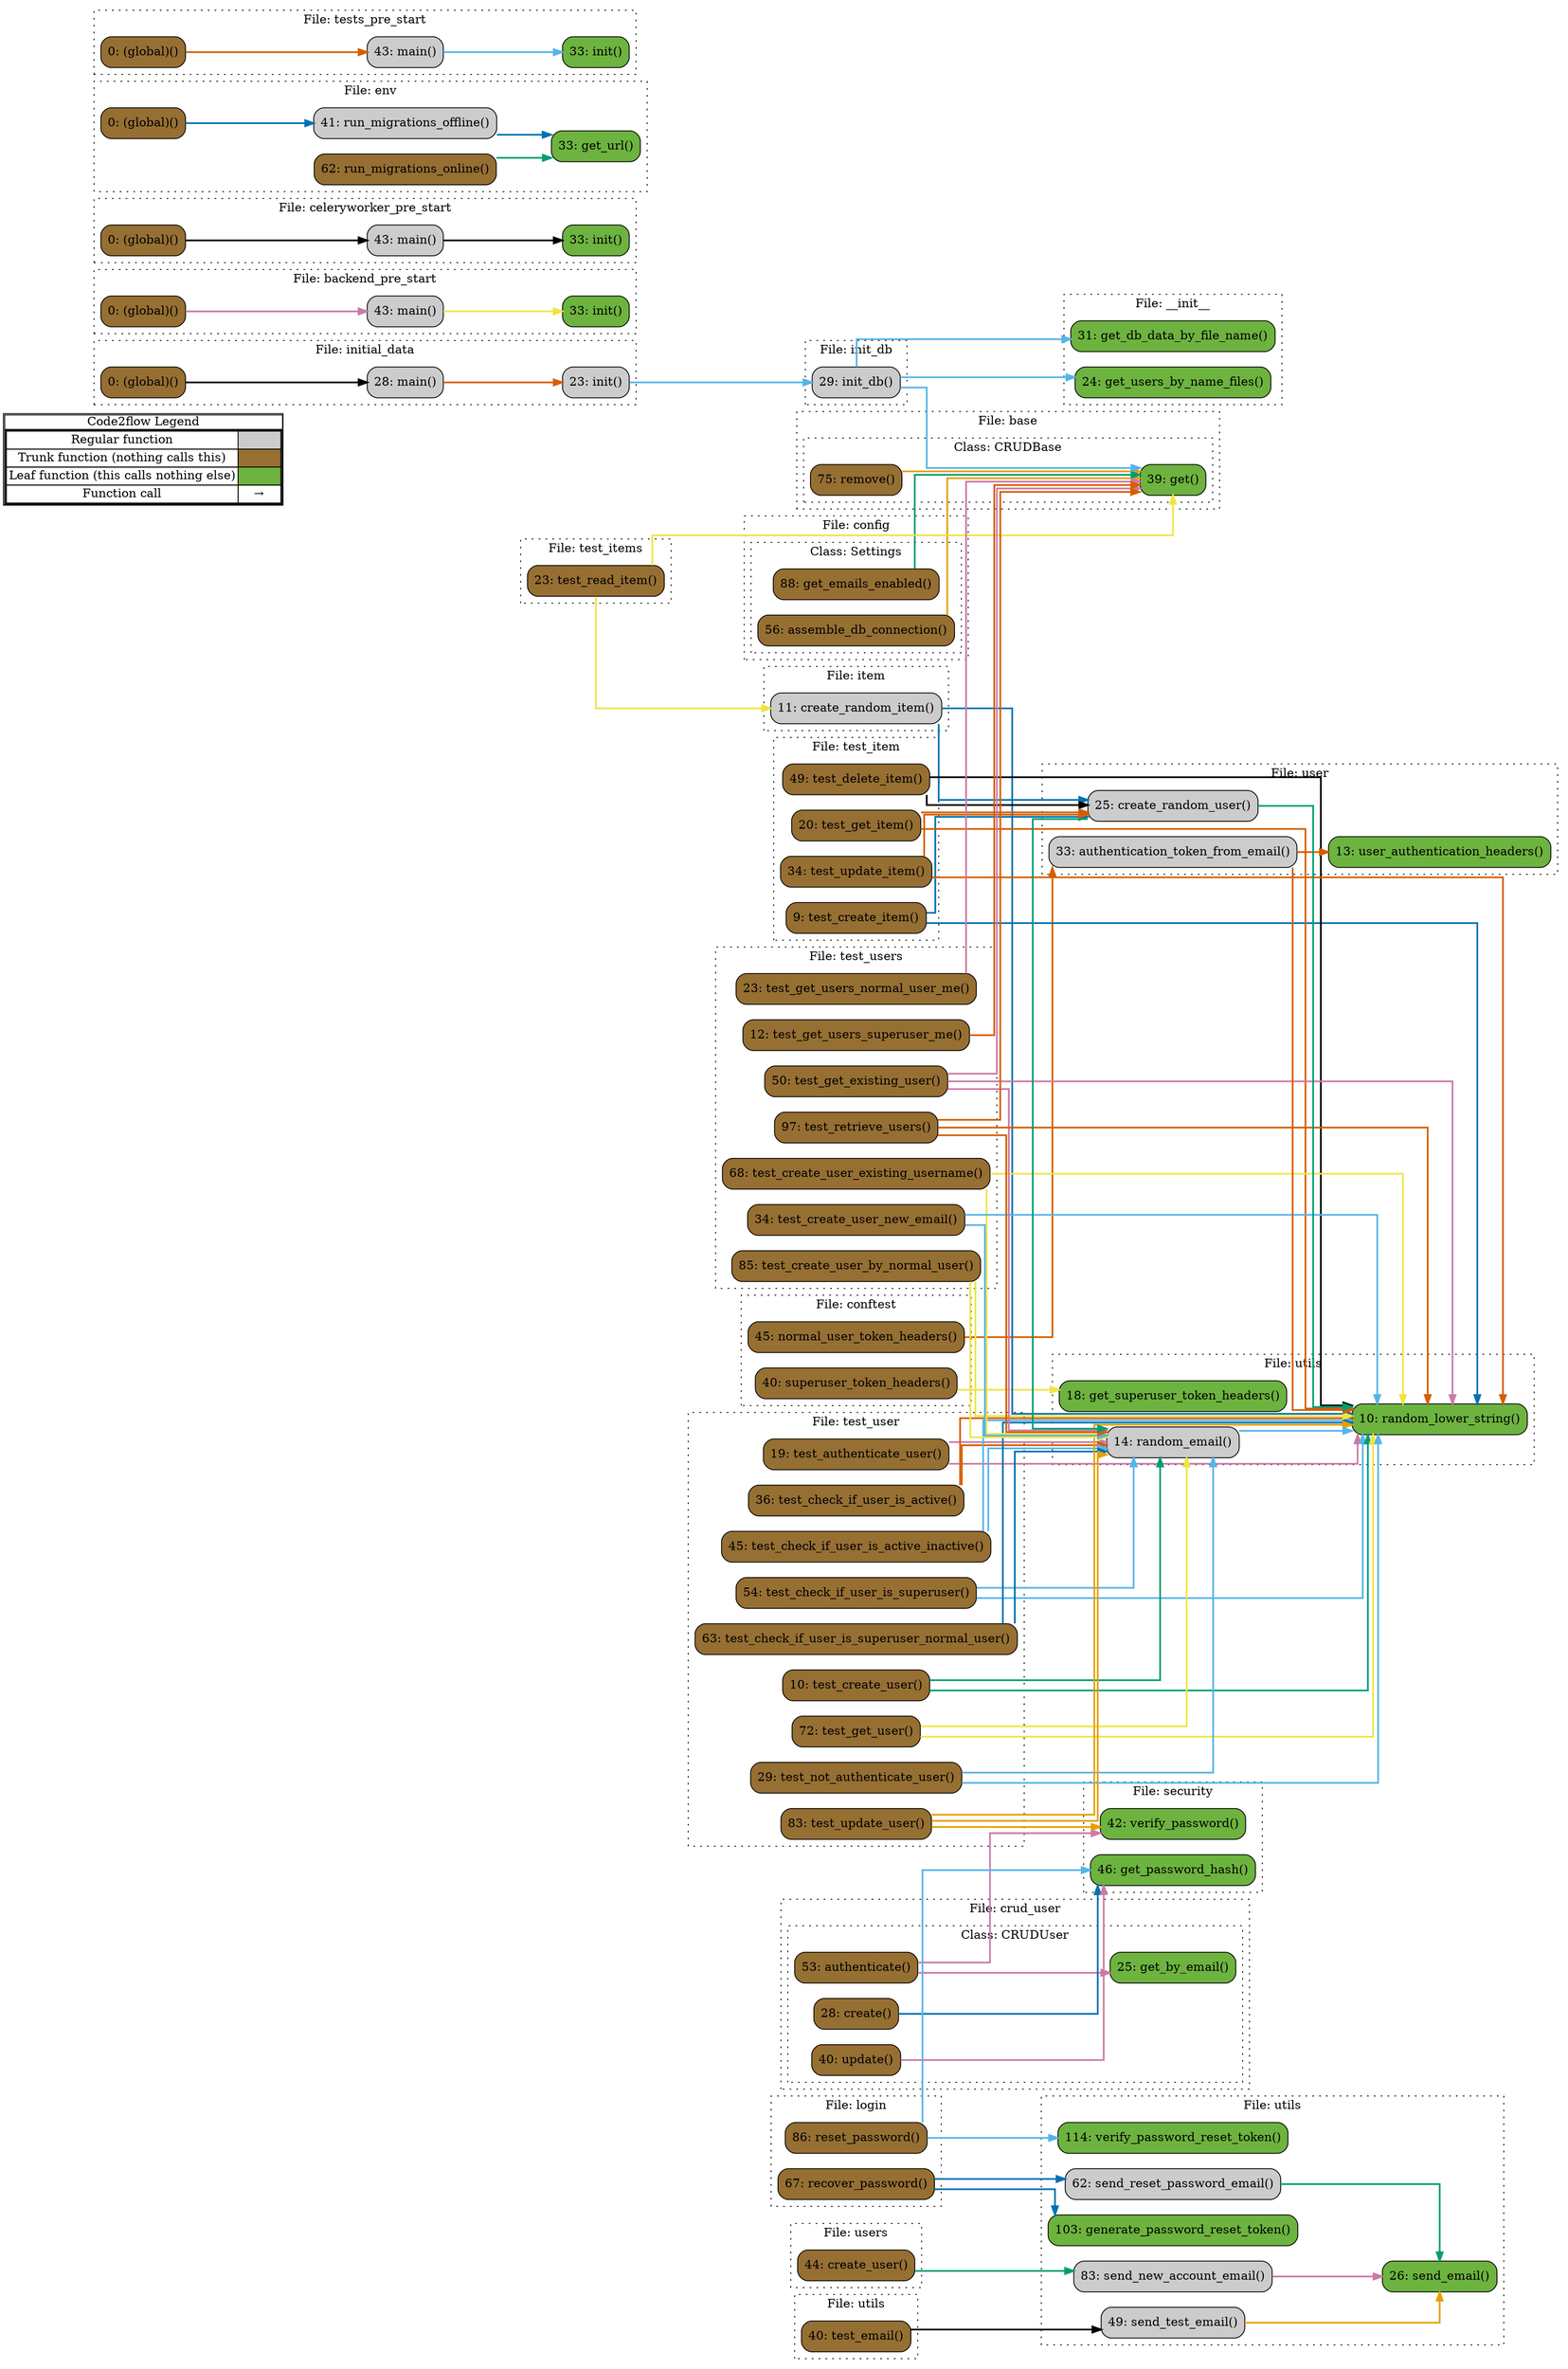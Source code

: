 digraph G {
concentrate=true;
splines="ortho";
rankdir="LR";
subgraph legend{
    rank = min;
    label = "legend";
    Legend [shape=none, margin=0, label = <
        <table cellspacing="0" cellpadding="0" border="1"><tr><td>Code2flow Legend</td></tr><tr><td>
        <table cellspacing="0">
        <tr><td>Regular function</td><td width="50px" bgcolor='#cccccc'></td></tr>
        <tr><td>Trunk function (nothing calls this)</td><td bgcolor='#966F33'></td></tr>
        <tr><td>Leaf function (this calls nothing else)</td><td bgcolor='#6db33f'></td></tr>
        <tr><td>Function call</td><td><font color='black'>&#8594;</font></td></tr>
        </table></td></tr></table>
        >];
}node_333701f2 [label="31: get_db_data_by_file_name()" name="__init__::get_db_data_by_file_name" shape="rect" style="rounded,filled" fillcolor="#6db33f" ];
node_c9047f4b [label="24: get_users_by_name_files()" name="__init__::get_users_by_name_files" shape="rect" style="rounded,filled" fillcolor="#6db33f" ];
node_01b5b3c7 [label="0: (global)()" name="backend_pre_start::(global)" shape="rect" style="rounded,filled" fillcolor="#966F33" ];
node_2727b112 [label="33: init()" name="backend_pre_start::init" shape="rect" style="rounded,filled" fillcolor="#6db33f" ];
node_000f9c84 [label="43: main()" name="backend_pre_start::main" shape="rect" style="rounded,filled" fillcolor="#cccccc" ];
node_b9b0be7f [label="39: get()" name="base::CRUDBase.get" shape="rect" style="rounded,filled" fillcolor="#6db33f" ];
node_9f102799 [label="75: remove()" name="base::CRUDBase.remove" shape="rect" style="rounded,filled" fillcolor="#966F33" ];
node_f4d4f120 [label="0: (global)()" name="celeryworker_pre_start::(global)" shape="rect" style="rounded,filled" fillcolor="#966F33" ];
node_5871d1dd [label="33: init()" name="celeryworker_pre_start::init" shape="rect" style="rounded,filled" fillcolor="#6db33f" ];
node_b641c958 [label="43: main()" name="celeryworker_pre_start::main" shape="rect" style="rounded,filled" fillcolor="#cccccc" ];
node_100ef1e9 [label="56: assemble_db_connection()" name="config::Settings.assemble_db_connection" shape="rect" style="rounded,filled" fillcolor="#966F33" ];
node_a5d61f53 [label="88: get_emails_enabled()" name="config::Settings.get_emails_enabled" shape="rect" style="rounded,filled" fillcolor="#966F33" ];
node_4ec93a4e [label="45: normal_user_token_headers()" name="conftest::normal_user_token_headers" shape="rect" style="rounded,filled" fillcolor="#966F33" ];
node_cfcad494 [label="40: superuser_token_headers()" name="conftest::superuser_token_headers" shape="rect" style="rounded,filled" fillcolor="#966F33" ];
node_60a8619f [label="53: authenticate()" name="crud_user::CRUDUser.authenticate" shape="rect" style="rounded,filled" fillcolor="#966F33" ];
node_fc25f375 [label="28: create()" name="crud_user::CRUDUser.create" shape="rect" style="rounded,filled" fillcolor="#966F33" ];
node_ea167147 [label="25: get_by_email()" name="crud_user::CRUDUser.get_by_email" shape="rect" style="rounded,filled" fillcolor="#6db33f" ];
node_29d00c27 [label="40: update()" name="crud_user::CRUDUser.update" shape="rect" style="rounded,filled" fillcolor="#966F33" ];
node_20e8957d [label="0: (global)()" name="env::(global)" shape="rect" style="rounded,filled" fillcolor="#966F33" ];
node_2eff74b4 [label="33: get_url()" name="env::get_url" shape="rect" style="rounded,filled" fillcolor="#6db33f" ];
node_642913e5 [label="41: run_migrations_offline()" name="env::run_migrations_offline" shape="rect" style="rounded,filled" fillcolor="#cccccc" ];
node_87504cc3 [label="62: run_migrations_online()" name="env::run_migrations_online" shape="rect" style="rounded,filled" fillcolor="#966F33" ];
node_49b619ea [label="29: init_db()" name="init_db::init_db" shape="rect" style="rounded,filled" fillcolor="#cccccc" ];
node_f78ca6a8 [label="0: (global)()" name="initial_data::(global)" shape="rect" style="rounded,filled" fillcolor="#966F33" ];
node_91aeed2a [label="23: init()" name="initial_data::init" shape="rect" style="rounded,filled" fillcolor="#cccccc" ];
node_0f68eb66 [label="28: main()" name="initial_data::main" shape="rect" style="rounded,filled" fillcolor="#cccccc" ];
node_258dd735 [label="11: create_random_item()" name="item::create_random_item" shape="rect" style="rounded,filled" fillcolor="#cccccc" ];
node_295f2bad [label="67: recover_password()" name="login::recover_password" shape="rect" style="rounded,filled" fillcolor="#966F33" ];
node_dfdf9a92 [label="86: reset_password()" name="login::reset_password" shape="rect" style="rounded,filled" fillcolor="#966F33" ];
node_1fc48d92 [label="46: get_password_hash()" name="security::get_password_hash" shape="rect" style="rounded,filled" fillcolor="#6db33f" ];
node_41823640 [label="42: verify_password()" name="security::verify_password" shape="rect" style="rounded,filled" fillcolor="#6db33f" ];
node_b686613d [label="9: test_create_item()" name="test_item::test_create_item" shape="rect" style="rounded,filled" fillcolor="#966F33" ];
node_4ab14f50 [label="49: test_delete_item()" name="test_item::test_delete_item" shape="rect" style="rounded,filled" fillcolor="#966F33" ];
node_b3d0fe3e [label="20: test_get_item()" name="test_item::test_get_item" shape="rect" style="rounded,filled" fillcolor="#966F33" ];
node_367a3bd6 [label="34: test_update_item()" name="test_item::test_update_item" shape="rect" style="rounded,filled" fillcolor="#966F33" ];
node_d3db6864 [label="23: test_read_item()" name="test_items::test_read_item" shape="rect" style="rounded,filled" fillcolor="#966F33" ];
node_563f4bb7 [label="19: test_authenticate_user()" name="test_user::test_authenticate_user" shape="rect" style="rounded,filled" fillcolor="#966F33" ];
node_061e17e6 [label="36: test_check_if_user_is_active()" name="test_user::test_check_if_user_is_active" shape="rect" style="rounded,filled" fillcolor="#966F33" ];
node_c959ab9a [label="45: test_check_if_user_is_active_inactive()" name="test_user::test_check_if_user_is_active_inactive" shape="rect" style="rounded,filled" fillcolor="#966F33" ];
node_217f256a [label="54: test_check_if_user_is_superuser()" name="test_user::test_check_if_user_is_superuser" shape="rect" style="rounded,filled" fillcolor="#966F33" ];
node_bd0e7c9d [label="63: test_check_if_user_is_superuser_normal_user()" name="test_user::test_check_if_user_is_superuser_normal_user" shape="rect" style="rounded,filled" fillcolor="#966F33" ];
node_42a407e3 [label="10: test_create_user()" name="test_user::test_create_user" shape="rect" style="rounded,filled" fillcolor="#966F33" ];
node_56aa2114 [label="72: test_get_user()" name="test_user::test_get_user" shape="rect" style="rounded,filled" fillcolor="#966F33" ];
node_7943ee0a [label="29: test_not_authenticate_user()" name="test_user::test_not_authenticate_user" shape="rect" style="rounded,filled" fillcolor="#966F33" ];
node_f16edea1 [label="83: test_update_user()" name="test_user::test_update_user" shape="rect" style="rounded,filled" fillcolor="#966F33" ];
node_6b5c3e84 [label="85: test_create_user_by_normal_user()" name="test_users::test_create_user_by_normal_user" shape="rect" style="rounded,filled" fillcolor="#966F33" ];
node_30e3cdac [label="68: test_create_user_existing_username()" name="test_users::test_create_user_existing_username" shape="rect" style="rounded,filled" fillcolor="#966F33" ];
node_55e71db2 [label="34: test_create_user_new_email()" name="test_users::test_create_user_new_email" shape="rect" style="rounded,filled" fillcolor="#966F33" ];
node_2d444017 [label="50: test_get_existing_user()" name="test_users::test_get_existing_user" shape="rect" style="rounded,filled" fillcolor="#966F33" ];
node_96209ae7 [label="23: test_get_users_normal_user_me()" name="test_users::test_get_users_normal_user_me" shape="rect" style="rounded,filled" fillcolor="#966F33" ];
node_13e93046 [label="12: test_get_users_superuser_me()" name="test_users::test_get_users_superuser_me" shape="rect" style="rounded,filled" fillcolor="#966F33" ];
node_bd33f75e [label="97: test_retrieve_users()" name="test_users::test_retrieve_users" shape="rect" style="rounded,filled" fillcolor="#966F33" ];
node_de5b23be [label="0: (global)()" name="tests_pre_start::(global)" shape="rect" style="rounded,filled" fillcolor="#966F33" ];
node_06f758ca [label="33: init()" name="tests_pre_start::init" shape="rect" style="rounded,filled" fillcolor="#6db33f" ];
node_5d53e77a [label="43: main()" name="tests_pre_start::main" shape="rect" style="rounded,filled" fillcolor="#cccccc" ];
node_96776506 [label="33: authentication_token_from_email()" name="user::authentication_token_from_email" shape="rect" style="rounded,filled" fillcolor="#cccccc" ];
node_658582cb [label="25: create_random_user()" name="user::create_random_user" shape="rect" style="rounded,filled" fillcolor="#cccccc" ];
node_0e843090 [label="13: user_authentication_headers()" name="user::user_authentication_headers" shape="rect" style="rounded,filled" fillcolor="#6db33f" ];
node_8d8aa6fb [label="44: create_user()" name="users::create_user" shape="rect" style="rounded,filled" fillcolor="#966F33" ];
node_aee912d9 [label="103: generate_password_reset_token()" name="utils::generate_password_reset_token" shape="rect" style="rounded,filled" fillcolor="#6db33f" ];
node_c7f4a7ea [label="18: get_superuser_token_headers()" name="utils::get_superuser_token_headers" shape="rect" style="rounded,filled" fillcolor="#6db33f" ];
node_3d37e06a [label="14: random_email()" name="utils::random_email" shape="rect" style="rounded,filled" fillcolor="#cccccc" ];
node_b466110d [label="10: random_lower_string()" name="utils::random_lower_string" shape="rect" style="rounded,filled" fillcolor="#6db33f" ];
node_f12ab920 [label="26: send_email()" name="utils::send_email" shape="rect" style="rounded,filled" fillcolor="#6db33f" ];
node_d24f943f [label="83: send_new_account_email()" name="utils::send_new_account_email" shape="rect" style="rounded,filled" fillcolor="#cccccc" ];
node_76f9fdc3 [label="62: send_reset_password_email()" name="utils::send_reset_password_email" shape="rect" style="rounded,filled" fillcolor="#cccccc" ];
node_9ca00de1 [label="49: send_test_email()" name="utils::send_test_email" shape="rect" style="rounded,filled" fillcolor="#cccccc" ];
node_b5405258 [label="40: test_email()" name="utils::test_email" shape="rect" style="rounded,filled" fillcolor="#966F33" ];
node_af09d93c [label="114: verify_password_reset_token()" name="utils::verify_password_reset_token" shape="rect" style="rounded,filled" fillcolor="#6db33f" ];
node_01b5b3c7 -> node_000f9c84 [color="#CC79A7" penwidth="2"];
node_000f9c84 -> node_2727b112 [color="#F0E442" penwidth="2"];
node_9f102799 -> node_b9b0be7f [color="#E69F00" penwidth="2"];
node_f4d4f120 -> node_b641c958 [color="#000000" penwidth="2"];
node_b641c958 -> node_5871d1dd [color="#000000" penwidth="2"];
node_100ef1e9 -> node_b9b0be7f [color="#E69F00" penwidth="2"];
node_100ef1e9 -> node_b9b0be7f [color="#E69F00" penwidth="2"];
node_100ef1e9 -> node_b9b0be7f [color="#E69F00" penwidth="2"];
node_100ef1e9 -> node_b9b0be7f [color="#E69F00" penwidth="2"];
node_a5d61f53 -> node_b9b0be7f [color="#009E73" penwidth="2"];
node_a5d61f53 -> node_b9b0be7f [color="#009E73" penwidth="2"];
node_a5d61f53 -> node_b9b0be7f [color="#009E73" penwidth="2"];
node_4ec93a4e -> node_96776506 [color="#D55E00" penwidth="2"];
node_cfcad494 -> node_c7f4a7ea [color="#F0E442" penwidth="2"];
node_60a8619f -> node_ea167147 [color="#CC79A7" penwidth="2"];
node_60a8619f -> node_41823640 [color="#CC79A7" penwidth="2"];
node_fc25f375 -> node_1fc48d92 [color="#0072B2" penwidth="2"];
node_29d00c27 -> node_1fc48d92 [color="#CC79A7" penwidth="2"];
node_20e8957d -> node_642913e5 [color="#0072B2" penwidth="2"];
node_642913e5 -> node_2eff74b4 [color="#0072B2" penwidth="2"];
node_87504cc3 -> node_2eff74b4 [color="#009E73" penwidth="2"];
node_49b619ea -> node_333701f2 [color="#56B4E9" penwidth="2"];
node_49b619ea -> node_c9047f4b [color="#56B4E9" penwidth="2"];
node_49b619ea -> node_b9b0be7f [color="#56B4E9" penwidth="2"];
node_f78ca6a8 -> node_0f68eb66 [color="#000000" penwidth="2"];
node_91aeed2a -> node_49b619ea [color="#56B4E9" penwidth="2"];
node_0f68eb66 -> node_91aeed2a [color="#D55E00" penwidth="2"];
node_258dd735 -> node_658582cb [color="#0072B2" penwidth="2"];
node_258dd735 -> node_b466110d [color="#0072B2" penwidth="2"];
node_258dd735 -> node_b466110d [color="#0072B2" penwidth="2"];
node_295f2bad -> node_aee912d9 [color="#0072B2" penwidth="2"];
node_295f2bad -> node_76f9fdc3 [color="#0072B2" penwidth="2"];
node_dfdf9a92 -> node_1fc48d92 [color="#56B4E9" penwidth="2"];
node_dfdf9a92 -> node_af09d93c [color="#56B4E9" penwidth="2"];
node_b686613d -> node_658582cb [color="#0072B2" penwidth="2"];
node_b686613d -> node_b466110d [color="#0072B2" penwidth="2"];
node_b686613d -> node_b466110d [color="#0072B2" penwidth="2"];
node_4ab14f50 -> node_658582cb [color="#000000" penwidth="2"];
node_4ab14f50 -> node_b466110d [color="#000000" penwidth="2"];
node_4ab14f50 -> node_b466110d [color="#000000" penwidth="2"];
node_b3d0fe3e -> node_658582cb [color="#D55E00" penwidth="2"];
node_b3d0fe3e -> node_b466110d [color="#D55E00" penwidth="2"];
node_b3d0fe3e -> node_b466110d [color="#D55E00" penwidth="2"];
node_367a3bd6 -> node_658582cb [color="#D55E00" penwidth="2"];
node_367a3bd6 -> node_b466110d [color="#D55E00" penwidth="2"];
node_367a3bd6 -> node_b466110d [color="#D55E00" penwidth="2"];
node_367a3bd6 -> node_b466110d [color="#D55E00" penwidth="2"];
node_d3db6864 -> node_b9b0be7f [color="#F0E442" penwidth="2"];
node_d3db6864 -> node_258dd735 [color="#F0E442" penwidth="2"];
node_563f4bb7 -> node_3d37e06a [color="#CC79A7" penwidth="2"];
node_563f4bb7 -> node_b466110d [color="#CC79A7" penwidth="2"];
node_061e17e6 -> node_3d37e06a [color="#D55E00" penwidth="2"];
node_061e17e6 -> node_b466110d [color="#D55E00" penwidth="2"];
node_c959ab9a -> node_3d37e06a [color="#56B4E9" penwidth="2"];
node_c959ab9a -> node_b466110d [color="#56B4E9" penwidth="2"];
node_217f256a -> node_3d37e06a [color="#56B4E9" penwidth="2"];
node_217f256a -> node_b466110d [color="#56B4E9" penwidth="2"];
node_bd0e7c9d -> node_3d37e06a [color="#0072B2" penwidth="2"];
node_bd0e7c9d -> node_b466110d [color="#0072B2" penwidth="2"];
node_42a407e3 -> node_3d37e06a [color="#009E73" penwidth="2"];
node_42a407e3 -> node_b466110d [color="#009E73" penwidth="2"];
node_56aa2114 -> node_3d37e06a [color="#F0E442" penwidth="2"];
node_56aa2114 -> node_b466110d [color="#F0E442" penwidth="2"];
node_7943ee0a -> node_3d37e06a [color="#56B4E9" penwidth="2"];
node_7943ee0a -> node_b466110d [color="#56B4E9" penwidth="2"];
node_f16edea1 -> node_41823640 [color="#E69F00" penwidth="2"];
node_f16edea1 -> node_3d37e06a [color="#E69F00" penwidth="2"];
node_f16edea1 -> node_b466110d [color="#E69F00" penwidth="2"];
node_f16edea1 -> node_b466110d [color="#E69F00" penwidth="2"];
node_6b5c3e84 -> node_3d37e06a [color="#F0E442" penwidth="2"];
node_6b5c3e84 -> node_b466110d [color="#F0E442" penwidth="2"];
node_30e3cdac -> node_3d37e06a [color="#F0E442" penwidth="2"];
node_30e3cdac -> node_b466110d [color="#F0E442" penwidth="2"];
node_55e71db2 -> node_3d37e06a [color="#56B4E9" penwidth="2"];
node_55e71db2 -> node_b466110d [color="#56B4E9" penwidth="2"];
node_2d444017 -> node_b9b0be7f [color="#CC79A7" penwidth="2"];
node_2d444017 -> node_3d37e06a [color="#CC79A7" penwidth="2"];
node_2d444017 -> node_b466110d [color="#CC79A7" penwidth="2"];
node_96209ae7 -> node_b9b0be7f [color="#CC79A7" penwidth="2"];
node_13e93046 -> node_b9b0be7f [color="#D55E00" penwidth="2"];
node_bd33f75e -> node_b9b0be7f [color="#D55E00" penwidth="2"];
node_bd33f75e -> node_3d37e06a [color="#D55E00" penwidth="2"];
node_bd33f75e -> node_3d37e06a [color="#D55E00" penwidth="2"];
node_bd33f75e -> node_b466110d [color="#D55E00" penwidth="2"];
node_bd33f75e -> node_b466110d [color="#D55E00" penwidth="2"];
node_de5b23be -> node_5d53e77a [color="#D55E00" penwidth="2"];
node_5d53e77a -> node_06f758ca [color="#56B4E9" penwidth="2"];
node_96776506 -> node_0e843090 [color="#D55E00" penwidth="2"];
node_96776506 -> node_b466110d [color="#D55E00" penwidth="2"];
node_658582cb -> node_3d37e06a [color="#009E73" penwidth="2"];
node_658582cb -> node_b466110d [color="#009E73" penwidth="2"];
node_8d8aa6fb -> node_d24f943f [color="#009E73" penwidth="2"];
node_3d37e06a -> node_b466110d [color="#56B4E9" penwidth="2"];
node_3d37e06a -> node_b466110d [color="#56B4E9" penwidth="2"];
node_d24f943f -> node_f12ab920 [color="#CC79A7" penwidth="2"];
node_76f9fdc3 -> node_f12ab920 [color="#009E73" penwidth="2"];
node_9ca00de1 -> node_f12ab920 [color="#E69F00" penwidth="2"];
node_b5405258 -> node_9ca00de1 [color="#000000" penwidth="2"];
subgraph cluster_49b6da71 {
    node_c9047f4b node_333701f2;
    label="File: __init__";
    name="__init__";
    style="filled";
    graph[style=dotted];
};
subgraph cluster_e039d6b5 {
    node_2727b112 node_000f9c84 node_01b5b3c7;
    label="File: backend_pre_start";
    name="backend_pre_start";
    style="filled";
    graph[style=dotted];
};
subgraph cluster_cc8b675b {
    label="File: base";
    name="base";
    style="filled";
    graph[style=dotted];
    subgraph cluster_18c9cfe9 {
        node_b9b0be7f node_9f102799;
        label="Class: CRUDBase";
        name="CRUDBase";
        style="filled";
        graph[style=dotted];
    };
};
subgraph cluster_6896b4ae {
    node_5871d1dd node_b641c958 node_f4d4f120;
    label="File: celeryworker_pre_start";
    name="celeryworker_pre_start";
    style="filled";
    graph[style=dotted];
};
subgraph cluster_b8753f86 {
    label="File: config";
    name="config";
    style="filled";
    graph[style=dotted];
    subgraph cluster_59aa31b1 {
        node_100ef1e9 node_a5d61f53;
        label="Class: Settings";
        name="Settings";
        style="filled";
        graph[style=dotted];
    };
};
subgraph cluster_fa4d380f {
    node_cfcad494 node_4ec93a4e;
    label="File: conftest";
    name="conftest";
    style="filled";
    graph[style=dotted];
};
subgraph cluster_60881c76 {
    label="File: crud_user";
    name="crud_user";
    style="filled";
    graph[style=dotted];
    subgraph cluster_5418d852 {
        node_ea167147 node_fc25f375 node_29d00c27 node_60a8619f;
        label="Class: CRUDUser";
        name="CRUDUser";
        style="filled";
        graph[style=dotted];
    };
};
subgraph cluster_8f23499f {
    node_2eff74b4 node_642913e5 node_87504cc3 node_20e8957d;
    label="File: env";
    name="env";
    style="filled";
    graph[style=dotted];
};
subgraph cluster_f08d9220 {
    node_49b619ea;
    label="File: init_db";
    name="init_db";
    style="filled";
    graph[style=dotted];
};
subgraph cluster_47d2d545 {
    node_91aeed2a node_0f68eb66 node_f78ca6a8;
    label="File: initial_data";
    name="initial_data";
    style="filled";
    graph[style=dotted];
};
subgraph cluster_dd71c617 {
    node_258dd735;
    label="File: item";
    name="item";
    style="filled";
    graph[style=dotted];
};
subgraph cluster_474a81ce {
    node_295f2bad node_dfdf9a92;
    label="File: login";
    name="login";
    style="filled";
    graph[style=dotted];
};
subgraph cluster_3f2b1f82 {
    node_41823640 node_1fc48d92;
    label="File: security";
    name="security";
    style="filled";
    graph[style=dotted];
};
subgraph cluster_e2564124 {
    node_b686613d node_b3d0fe3e node_367a3bd6 node_4ab14f50;
    label="File: test_item";
    name="test_item";
    style="filled";
    graph[style=dotted];
};
subgraph cluster_ac8d5571 {
    node_d3db6864;
    label="File: test_items";
    name="test_items";
    style="filled";
    graph[style=dotted];
};
subgraph cluster_ec0d88f3 {
    node_42a407e3 node_563f4bb7 node_7943ee0a node_061e17e6 node_c959ab9a node_217f256a node_bd0e7c9d node_56aa2114 node_f16edea1;
    label="File: test_user";
    name="test_user";
    style="filled";
    graph[style=dotted];
};
subgraph cluster_17921845 {
    node_13e93046 node_96209ae7 node_55e71db2 node_2d444017 node_30e3cdac node_6b5c3e84 node_bd33f75e;
    label="File: test_users";
    name="test_users";
    style="filled";
    graph[style=dotted];
};
subgraph cluster_3334ef65 {
    node_06f758ca node_5d53e77a node_de5b23be;
    label="File: tests_pre_start";
    name="tests_pre_start";
    style="filled";
    graph[style=dotted];
};
subgraph cluster_1db75949 {
    node_0e843090 node_658582cb node_96776506;
    label="File: user";
    name="user";
    style="filled";
    graph[style=dotted];
};
subgraph cluster_04051555 {
    node_8d8aa6fb;
    label="File: users";
    name="users";
    style="filled";
    graph[style=dotted];
};
subgraph cluster_61d3f35d {
    node_b5405258;
    label="File: utils";
    name="utils";
    style="filled";
    graph[style=dotted];
};
subgraph cluster_9e69ba3a {
    node_b466110d node_3d37e06a node_c7f4a7ea;
    label="File: utils";
    name="utils";
    style="filled";
    graph[style=dotted];
};
subgraph cluster_4adf5bfd {
    node_f12ab920 node_9ca00de1 node_76f9fdc3 node_d24f943f node_aee912d9 node_af09d93c;
    label="File: utils";
    name="utils";
    style="filled";
    graph[style=dotted];
};
}
